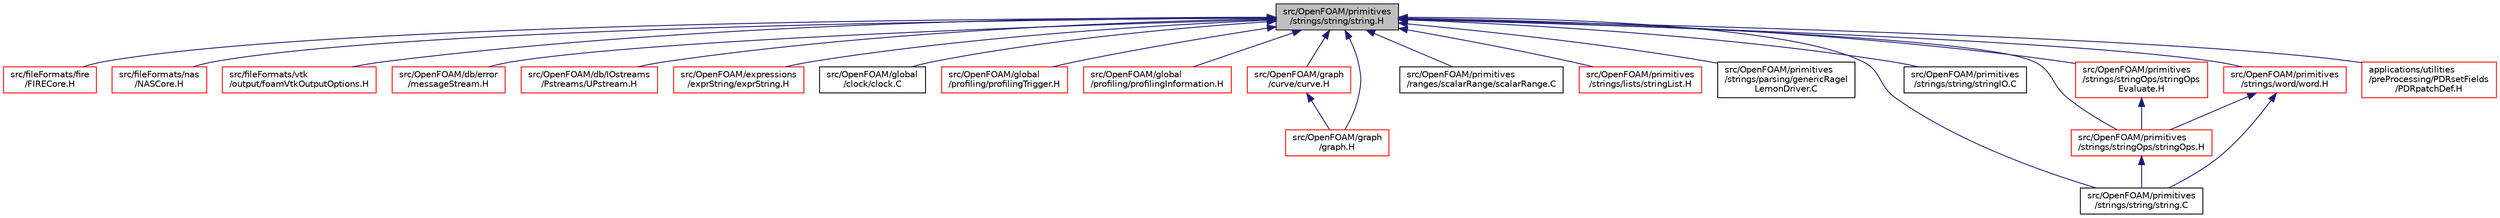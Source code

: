 digraph "src/OpenFOAM/primitives/strings/string/string.H"
{
  bgcolor="transparent";
  edge [fontname="Helvetica",fontsize="10",labelfontname="Helvetica",labelfontsize="10"];
  node [fontname="Helvetica",fontsize="10",shape=record];
  Node1 [label="src/OpenFOAM/primitives\l/strings/string/string.H",height=0.2,width=0.4,color="black", fillcolor="grey75", style="filled" fontcolor="black"];
  Node1 -> Node2 [dir="back",color="midnightblue",fontsize="10",style="solid",fontname="Helvetica"];
  Node2 [label="src/fileFormats/fire\l/FIRECore.H",height=0.2,width=0.4,color="red",URL="$FIRECore_8H.html"];
  Node1 -> Node3 [dir="back",color="midnightblue",fontsize="10",style="solid",fontname="Helvetica"];
  Node3 [label="src/fileFormats/nas\l/NASCore.H",height=0.2,width=0.4,color="red",URL="$NASCore_8H.html"];
  Node1 -> Node4 [dir="back",color="midnightblue",fontsize="10",style="solid",fontname="Helvetica"];
  Node4 [label="src/fileFormats/vtk\l/output/foamVtkOutputOptions.H",height=0.2,width=0.4,color="red",URL="$foamVtkOutputOptions_8H.html"];
  Node1 -> Node5 [dir="back",color="midnightblue",fontsize="10",style="solid",fontname="Helvetica"];
  Node5 [label="src/OpenFOAM/db/error\l/messageStream.H",height=0.2,width=0.4,color="red",URL="$messageStream_8H.html"];
  Node1 -> Node6 [dir="back",color="midnightblue",fontsize="10",style="solid",fontname="Helvetica"];
  Node6 [label="src/OpenFOAM/db/IOstreams\l/Pstreams/UPstream.H",height=0.2,width=0.4,color="red",URL="$UPstream_8H.html"];
  Node1 -> Node7 [dir="back",color="midnightblue",fontsize="10",style="solid",fontname="Helvetica"];
  Node7 [label="src/OpenFOAM/expressions\l/exprString/exprString.H",height=0.2,width=0.4,color="red",URL="$exprString_8H.html"];
  Node1 -> Node8 [dir="back",color="midnightblue",fontsize="10",style="solid",fontname="Helvetica"];
  Node8 [label="src/OpenFOAM/global\l/clock/clock.C",height=0.2,width=0.4,color="black",URL="$clock_8C.html"];
  Node1 -> Node9 [dir="back",color="midnightblue",fontsize="10",style="solid",fontname="Helvetica"];
  Node9 [label="src/OpenFOAM/global\l/profiling/profilingTrigger.H",height=0.2,width=0.4,color="red",URL="$profilingTrigger_8H.html"];
  Node1 -> Node10 [dir="back",color="midnightblue",fontsize="10",style="solid",fontname="Helvetica"];
  Node10 [label="src/OpenFOAM/global\l/profiling/profilingInformation.H",height=0.2,width=0.4,color="red",URL="$profilingInformation_8H.html"];
  Node1 -> Node11 [dir="back",color="midnightblue",fontsize="10",style="solid",fontname="Helvetica"];
  Node11 [label="src/OpenFOAM/graph\l/curve/curve.H",height=0.2,width=0.4,color="red",URL="$curve_8H.html"];
  Node11 -> Node12 [dir="back",color="midnightblue",fontsize="10",style="solid",fontname="Helvetica"];
  Node12 [label="src/OpenFOAM/graph\l/graph.H",height=0.2,width=0.4,color="red",URL="$graph_8H.html"];
  Node1 -> Node12 [dir="back",color="midnightblue",fontsize="10",style="solid",fontname="Helvetica"];
  Node1 -> Node13 [dir="back",color="midnightblue",fontsize="10",style="solid",fontname="Helvetica"];
  Node13 [label="src/OpenFOAM/primitives\l/ranges/scalarRange/scalarRange.C",height=0.2,width=0.4,color="black",URL="$scalarRange_8C.html"];
  Node1 -> Node14 [dir="back",color="midnightblue",fontsize="10",style="solid",fontname="Helvetica"];
  Node14 [label="src/OpenFOAM/primitives\l/strings/lists/stringList.H",height=0.2,width=0.4,color="red",URL="$stringList_8H.html"];
  Node1 -> Node15 [dir="back",color="midnightblue",fontsize="10",style="solid",fontname="Helvetica"];
  Node15 [label="src/OpenFOAM/primitives\l/strings/parsing/genericRagel\lLemonDriver.C",height=0.2,width=0.4,color="black",URL="$genericRagelLemonDriver_8C.html"];
  Node1 -> Node16 [dir="back",color="midnightblue",fontsize="10",style="solid",fontname="Helvetica"];
  Node16 [label="src/OpenFOAM/primitives\l/strings/string/string.C",height=0.2,width=0.4,color="black",URL="$string_8C.html"];
  Node1 -> Node17 [dir="back",color="midnightblue",fontsize="10",style="solid",fontname="Helvetica"];
  Node17 [label="src/OpenFOAM/primitives\l/strings/string/stringIO.C",height=0.2,width=0.4,color="black",URL="$stringIO_8C.html"];
  Node1 -> Node18 [dir="back",color="midnightblue",fontsize="10",style="solid",fontname="Helvetica"];
  Node18 [label="src/OpenFOAM/primitives\l/strings/stringOps/stringOps.H",height=0.2,width=0.4,color="red",URL="$stringOps_8H.html"];
  Node18 -> Node16 [dir="back",color="midnightblue",fontsize="10",style="solid",fontname="Helvetica"];
  Node1 -> Node19 [dir="back",color="midnightblue",fontsize="10",style="solid",fontname="Helvetica"];
  Node19 [label="src/OpenFOAM/primitives\l/strings/stringOps/stringOps\lEvaluate.H",height=0.2,width=0.4,color="red",URL="$stringOpsEvaluate_8H.html",tooltip="String expression evaluation. "];
  Node19 -> Node18 [dir="back",color="midnightblue",fontsize="10",style="solid",fontname="Helvetica"];
  Node1 -> Node20 [dir="back",color="midnightblue",fontsize="10",style="solid",fontname="Helvetica"];
  Node20 [label="src/OpenFOAM/primitives\l/strings/word/word.H",height=0.2,width=0.4,color="red",URL="$word_8H.html"];
  Node20 -> Node16 [dir="back",color="midnightblue",fontsize="10",style="solid",fontname="Helvetica"];
  Node20 -> Node18 [dir="back",color="midnightblue",fontsize="10",style="solid",fontname="Helvetica"];
  Node1 -> Node21 [dir="back",color="midnightblue",fontsize="10",style="solid",fontname="Helvetica"];
  Node21 [label="applications/utilities\l/preProcessing/PDRsetFields\l/PDRpatchDef.H",height=0.2,width=0.4,color="red",URL="$PDRpatchDef_8H.html"];
}
